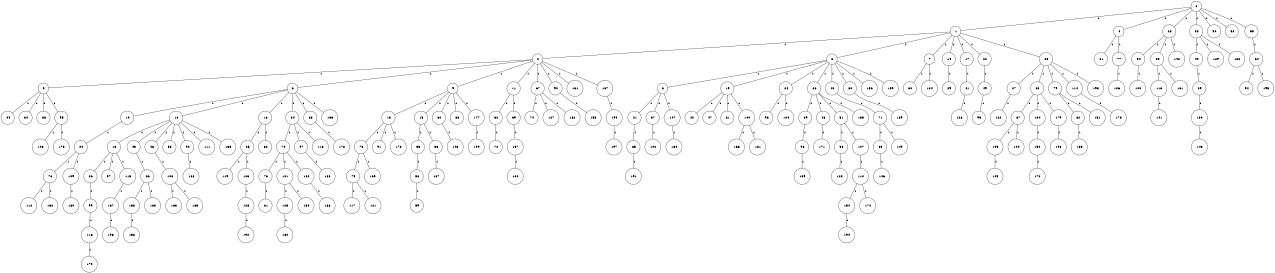 graph G {
size="8.5,11;"
ratio = "expand;"
fixedsize="true;"
overlap="scale;"
node[shape=circle,width=.12,hight=.12,fontsize=12]
edge[fontsize=12]

0[label=" 0" color=black, pos="0.41591802,0.70666471!"];
1[label=" 1" color=black, pos="0.17731233,2.7813414!"];
2[label=" 2" color=black, pos="1.5876619,1.386382!"];
3[label=" 3" color=black, pos="0.2063575,1.6455161!"];
4[label=" 4" color=black, pos="0.94014786,0.2282855!"];
5[label=" 5" color=black, pos="0.71413762,1.713266!"];
6[label=" 6" color=black, pos="0.20039564,2.5144337!"];
7[label=" 7" color=black, pos="0.93177864,0.72969609!"];
8[label=" 8" color=black, pos="0.081839533,2.7485584!"];
9[label=" 9" color=black, pos="1.4885921,1.5182056!"];
10[label=" 10" color=black, pos="0.76042202,1.956976!"];
11[label=" 11" color=black, pos="2.4622669,2.8728588!"];
12[label=" 12" color=black, pos="1.682564,2.4239288!"];
13[label=" 13" color=black, pos="0.028895186,1.6279377!"];
14[label=" 14" color=black, pos="2.1293728,2.8831237!"];
15[label=" 15" color=black, pos="1.7105857,1.4088481!"];
16[label=" 16" color=black, pos="0.049180625,2.0515771!"];
17[label=" 17" color=black, pos="0.68730639,0.61402671!"];
18[label=" 18" color=black, pos="1.4743702,0.41450793!"];
19[label=" 19" color=black, pos="0.17349471,2.3390519!"];
20[label=" 20" color=black, pos="0.38851107,0.2527603!"];
21[label=" 21" color=black, pos="0.9001756,2.6466971!"];
22[label=" 22" color=black, pos="0.023069386,0.090699878!"];
23[label=" 23" color=black, pos="1.1426407,1.5260803!"];
24[label=" 24" color=black, pos="0.65695459,2.729594!"];
25[label=" 25" color=black, pos="2.1474401,0.79198939!"];
26[label=" 26" color=black, pos="2.9146234,1.5584475!"];
27[label=" 27" color=black, pos="2.4938641,1.9441768!"];
28[label=" 28" color=black, pos="0.6604802,1.2997814!"];
29[label=" 29" color=black, pos="1.0776351,2.5902042!"];
30[label=" 30" color=black, pos="2.4762993,1.8343596!"];
31[label=" 31" color=black, pos="2.1804521,1.8107612!"];
32[label=" 32" color=black, pos="0.93809738,0.18166765!"];
33[label=" 33" color=black, pos="0.88397599,2.7073478!"];
34[label=" 34" color=black, pos="0.18015437,2.8867175!"];
35[label=" 35" color=black, pos="1.1632947,0.55639359!"];
36[label=" 36" color=black, pos="1.0278314,1.3844307!"];
37[label=" 37" color=black, pos="2.8026535,0.20617104!"];
38[label=" 38" color=black, pos="1.655539,2.8978927!"];
39[label=" 39" color=black, pos="1.4009706,2.6733978!"];
40[label=" 40" color=black, pos="2.2490093,0.42460543!"];
41[label=" 41" color=black, pos="0.82872249,1.9315846!"];
42[label=" 42" color=black, pos="0.39774853,0.6828953!"];
43[label=" 43" color=black, pos="0.64919644,2.3848182!"];
44[label=" 44" color=black, pos="0.095463881,2.7824944!"];
45[label=" 45" color=black, pos="1.7438839,2.1770701!"];
46[label=" 46" color=black, pos="2.0291961,2.235414!"];
47[label=" 47" color=black, pos="0.78361688,0.76923461!"];
48[label=" 48" color=black, pos="1.7638773,1.1656114!"];
49[label=" 49" color=black, pos="1.3257933,2.6014766!"];
50[label=" 50" color=black, pos="0.91549813,2.2845851!"];
51[label=" 51" color=black, pos="2.5236608,2.2417224!"];
52[label=" 52" color=black, pos="1.4386523,2.517242!"];
53[label=" 53" color=black, pos="2.0128822,1.5819591!"];
54[label=" 54" color=black, pos="0.76927505,2.472245!"];
55[label=" 55" color=black, pos="2.7261849,2.5855181!"];
56[label=" 56" color=black, pos="1.4353196,2.0826619!"];
57[label=" 57" color=black, pos="0.84832543,2.4846547!"];
58[label=" 58" color=black, pos="2.9685104,2.3285181!"];
59[label=" 59" color=black, pos="2.4386431,0.11129581!"];
60[label=" 60" color=black, pos="2.5944574,1.0598314!"];
61[label=" 61" color=black, pos="2.32285,2.6494179!"];
62[label=" 62" color=black, pos="1.4591636,0.64501697!"];
63[label=" 63" color=black, pos="0.3631425,1.6754106!"];
64[label=" 64" color=black, pos="1.9816645,1.559575!"];
65[label=" 65" color=black, pos="1.442211,1.5938134!"];
66[label=" 66" color=black, pos="2.8134694,1.9028925!"];
67[label=" 67" color=black, pos="2.4925721,1.1294078!"];
68[label=" 68" color=black, pos="2.6427261,1.6943691!"];
69[label=" 69" color=black, pos="2.8310298,0.057701163!"];
70[label=" 70" color=black, pos="1.46545,1.4755418!"];
71[label=" 71" color=black, pos="0.93325316,0.62705456!"];
72[label=" 72" color=black, pos="2.9090249,2.7449075!"];
73[label=" 73" color=black, pos="2.2308592,1.7619572!"];
74[label=" 74" color=black, pos="2.2610525,2.2964412!"];
75[label=" 75" color=black, pos="1.679038,1.8406541!"];
76[label=" 76" color=black, pos="0.61508822,0.28734024!"];
77[label=" 77" color=black, pos="2.8788102,1.7363113!"];
78[label=" 78" color=black, pos="1.0477595,2.1728526!"];
79[label=" 79" color=black, pos="0.36280553,1.8959303!"];
80[label=" 80" color=black, pos="1.9865368,0.62306632!"];
81[label=" 81" color=black, pos="2.9795587,1.2617247!"];
82[label=" 82" color=black, pos="1.0498732,1.9942359!"];
83[label=" 83" color=black, pos="1.9840148,1.0506753!"];
84[label=" 84" color=black, pos="0.36991317,2.045221!"];
85[label=" 85" color=black, pos="0.68305698,1.5929836!"];
86[label=" 86" color=black, pos="0.99338547,2.7118292!"];
87[label=" 87" color=black, pos="0.56574345,1.6280214!"];
88[label=" 88" color=black, pos="2.2485973,1.7696762!"];
89[label=" 89" color=black, pos="1.6361113,0.4687673!"];
90[label=" 90" color=black, pos="0.58956679,2.4148957!"];
91[label=" 91" color=black, pos="2.2978931,1.1726847!"];
92[label=" 92" color=black, pos="2.8035867,1.9165297!"];
93[label=" 93" color=black, pos="2.9994381,2.2174601!"];
94[label=" 94" color=black, pos="2.2753496,2.3490146!"];
95[label=" 95" color=black, pos="0.53704887,0.39337321!"];
96[label=" 96" color=black, pos="1.2281238,1.0138023!"];
97[label=" 97" color=black, pos="1.1944504,1.5502196!"];
98[label=" 98" color=black, pos="2.9455727,1.3575988!"];
99[label=" 99" color=black, pos="0.43068643,0.91127215!"];
100[label=" 100" color=black, pos="1.7481892,0.72091672!"];
101[label=" 101" color=black, pos="2.3373152,1.7404509!"];
102[label=" 102" color=black, pos="1.8676662,1.4537577!"];
103[label=" 103" color=black, pos="0.06650149,2.1903613!"];
104[label=" 104" color=black, pos="2.0101804,1.1588604!"];
105[label=" 105" color=black, pos="0.68673311,0.98864787!"];
106[label=" 106" color=black, pos="1.6741953,1.8757717!"];
107[label=" 107" color=black, pos="2.8765301,2.3391548!"];
108[label=" 108" color=black, pos="1.6148457,2.3723467!"];
109[label=" 109" color=black, pos="2.9984484,0.56482556!"];
110[label=" 110" color=black, pos="1.2022631,2.2708298!"];
111[label=" 111" color=black, pos="0.8657142,0.56338987!"];
112[label=" 112" color=black, pos="2.6653546,1.0805253!"];
113[label=" 113" color=black, pos="2.4313302,2.9843936!"];
114[label=" 114" color=black, pos="2.4154198,1.2104072!"];
115[label=" 115" color=black, pos="1.6472091,2.9166694!"];
116[label=" 116" color=black, pos="2.6096337,0.2142156!"];
117[label=" 117" color=black, pos="1.4018137,1.4741967!"];
118[label=" 118" color=black, pos="2.7976244,2.8728414!"];
119[label=" 119" color=black, pos="2.2062176,2.5392332!"];
120[label=" 120" color=black, pos="0.1584815,2.2236599!"];
121[label=" 121" color=black, pos="2.6889316,2.6953372!"];
122[label=" 122" color=black, pos="1.0682187,1.3963014!"];
123[label=" 123" color=black, pos="1.4553065,1.9774825!"];
124[label=" 124" color=black, pos="1.6019869,2.6730223!"];
125[label=" 125" color=black, pos="2.9707393,0.60787739!"];
126[label=" 126" color=black, pos="1.8922455,2.4317023!"];
127[label=" 127" color=black, pos="2.9169501,0.97003521!"];
128[label=" 128" color=black, pos="1.590694,1.6652433!"];
129[label=" 129" color=black, pos="2.4017485,2.3839771!"];
130[label=" 130" color=black, pos="0.26632488,0.18539495!"];
131[label=" 131" color=black, pos="0.093249307,0.78657156!"];
132[label=" 132" color=black, pos="1.3545756,2.6990367!"];
133[label=" 133" color=black, pos="1.6068128,2.0936786!"];
134[label=" 134" color=black, pos="1.7876329,1.5975214!"];
135[label=" 135" color=black, pos="1.4963164,0.78001462!"];
136[label=" 136" color=black, pos="0.76125165,1.3666361!"];
137[label=" 137" color=black, pos="2.8058383,2.6329674!"];
138[label=" 138" color=black, pos="2.5308917,0.79379463!"];
139[label=" 139" color=black, pos="2.9812398,2.3193772!"];
140[label=" 140" color=black, pos="0.039960003,2.6611303!"];
141[label=" 141" color=black, pos="2.325328,2.1458311!"];
142[label=" 142" color=black, pos="1.2801897,0.81754399!"];
143[label=" 143" color=black, pos="1.310909,0.86351661!"];
144[label=" 144" color=black, pos="2.0428165,1.2351608!"];
145[label=" 145" color=black, pos="2.9807658,0.92081808!"];
146[label=" 146" color=black, pos="1.6864905,0.13579849!"];
147[label=" 147" color=black, pos="0.2949789,0.0035457117!"];
148[label=" 148" color=black, pos="2.4735895,2.9817117!"];
149[label=" 149" color=black, pos="2.4194848,1.9118785!"];
150[label=" 150" color=black, pos="0.87089529,1.4761807!"];
151[label=" 151" color=black, pos="0.32698115,1.253965!"];
152[label=" 152" color=black, pos="0.56985,2.2184525!"];
153[label=" 153" color=black, pos="0.35725403,1.0622733!"];
154[label=" 154" color=black, pos="1.8538833,1.7114749!"];
155[label=" 155" color=black, pos="2.6532475,0.48380109!"];
156[label=" 156" color=black, pos="1.3796966,2.9257546!"];
157[label=" 157" color=black, pos="2.5930556,2.4988559!"];
158[label=" 158" color=black, pos="0.5670557,0.64575522!"];
159[label=" 159" color=black, pos="2.314734,1.2638345!"];
160[label=" 160" color=black, pos="0.38884602,1.4351998!"];
161[label=" 161" color=black, pos="1.6215576,0.78984462!"];
162[label=" 162" color=black, pos="2.695545,2.6243031!"];
163[label=" 163" color=black, pos="0.21634012,2.4756295!"];
164[label=" 164" color=black, pos="0.57361697,2.3952181!"];
165[label=" 165" color=black, pos="1.2390172,1.6306235!"];
166[label=" 166" color=black, pos="0.86911061,2.7001098!"];
167[label=" 167" color=black, pos="1.1760989,1.0684285!"];
168[label=" 168" color=black, pos="2.4462313,1.311045!"];
169[label=" 169" color=black, pos="1.0011015,1.5432298!"];
170[label=" 170" color=black, pos="0.60220912,0.045438883!"];
171[label=" 171" color=black, pos="1.2756371,1.4145859!"];
172[label=" 172" color=black, pos="0.92245244,0.015926638!"];
173[label=" 173" color=black, pos="0.70387797,1.9675426!"];
174[label=" 174" color=black, pos="1.9229289,2.7568332!"];
175[label=" 175" color=black, pos="2.6315967,2.6639727!"];
176[label=" 176" color=black, pos="1.32889,1.145617!"];
177[label=" 177" color=black, pos="2.0759073,1.026638!"];
178[label=" 178" color=black, pos="1.8563797,1.4966657!"];
179[label=" 179" color=black, pos="0.59314521,0.9812708!"];
180[label=" 180" color=black, pos="1.7210556,2.6770673!"];
181[label=" 181" color=black, pos="0.64374758,1.9979221!"];
182[label=" 182" color=black, pos="2.3122623,0.6657042!"];
183[label=" 183" color=black, pos="2.580017,1.0216871!"];
184[label=" 184" color=black, pos="1.3046946,2.2388986!"];
185[label=" 185" color=black, pos="0.85615081,0.058718292!"];
186[label=" 186" color=black, pos="1.3376134,2.8445472!"];
187[label=" 187" color=black, pos="2.4666355,2.4463562!"];
188[label=" 188" color=black, pos="1.8230155,2.6126246!"];
189[label=" 189" color=black, pos="0.76803347,2.0334395!"];
190[label=" 190" color=black, pos="2.365302,2.0241549!"];
191[label=" 191" color=black, pos="1.0288206,1.854226!"];
192[label=" 192" color=black, pos="0.21314599,0.71411705!"];
193[label=" 193" color=black, pos="2.3586611,2.7818273!"];
194[label=" 194" color=black, pos="0.32821929,1.627033!"];
195[label=" 195" color=black, pos="0.45219258,2.9825459!"];
196[label=" 196" color=black, pos="0.1968128,0.74197114!"];
197[label=" 197" color=black, pos="1.2057173,1.0451421!"];
198[label=" 198" color=black, pos="1.4745543,1.5163383!"];
199[label=" 199" color=black, pos="0.1151389,1.8368901!"];
0--1[label="1"]
0--4[label="1"]
0--28[label="1"]
0--33[label="1"]
0--50[label="1"]
0--52[label="1"]
0--55[label="1"]
1--2[label="1"]
1--3[label="1"]
1--7[label="1"]
1--14[label="1"]
1--17[label="1"]
1--22[label="1"]
1--23[label="1"]
2--5[label="1"]
2--6[label="1"]
2--9[label="1"]
2--11[label="1"]
2--67[label="1"]
2--90[label="1"]
2--131[label="1"]
2--187[label="1"]
3--8[label="1"]
3--19[label="1"]
3--24[label="1"]
3--26[label="1"]
3--43[label="1"]
3--80[label="1"]
3--156[label="1"]
3--159[label="1"]
4--31[label="1"]
4--77[label="1"]
5--44[label="1"]
5--84[label="1"]
5--86[label="1"]
5--95[label="1"]
6--10[label="1"]
6--12[label="1"]
6--18[label="1"]
6--34[label="1"]
6--68[label="1"]
6--133[label="1"]
7--30[label="1"]
7--124[label="1"]
8--21[label="1"]
8--37[label="1"]
8--147[label="1"]
9--13[label="1"]
9--15[label="1"]
9--60[label="1"]
9--88[label="1"]
9--177[label="1"]
10--20[label="1"]
11--32[label="1"]
11--69[label="1"]
12--16[label="1"]
12--45[label="1"]
12--46[label="1"]
12--53[label="1"]
12--92[label="1"]
12--111[label="1"]
12--136[label="1"]
13--73[label="1"]
13--91[label="1"]
13--173[label="1"]
14--29[label="1"]
15--35[label="1"]
15--38[label="1"]
16--36[label="1"]
16--57[label="1"]
16--115[label="1"]
17--41[label="1"]
18--25[label="1"]
18--62[label="1"]
19--42[label="1"]
19--47[label="1"]
19--61[label="1"]
19--140[label="1"]
20--76[label="1"]
20--109[label="1"]
21--65[label="1"]
22--49[label="1"]
23--27[label="1"]
23--63[label="1"]
23--79[label="1"]
23--114[label="1"]
23--193[label="1"]
24--96[label="1"]
24--104[label="1"]
25--119[label="1"]
25--123[label="1"]
26--39[label="1"]
26--48[label="1"]
26--51[label="1"]
26--135[label="1"]
27--122[label="1"]
28--54[label="1"]
28--83[label="1"]
28--142[label="1"]
32--72[label="1"]
33--40[label="1"]
33--129[label="1"]
33--138[label="1"]
34--70[label="1"]
34--97[label="1"]
34--118[label="1"]
35--56[label="1"]
36--99[label="1"]
37--102[label="1"]
38--137[label="1"]
39--98[label="1"]
40--89[label="1"]
41--126[label="1"]
43--71[label="1"]
45--66[label="1"]
46--108[label="1"]
48--171[label="1"]
49--93[label="1"]
51--58[label="1"]
51--107[label="1"]
54--100[label="1"]
55--64[label="1"]
56--59[label="1"]
58--120[label="1"]
60--143[label="1"]
63--87[label="1"]
63--134[label="1"]
63--179[label="1"]
64--94[label="1"]
64--195[label="1"]
65--191[label="1"]
66--153[label="1"]
66--183[label="1"]
67--74[label="1"]
67--127[label="1"]
67--162[label="1"]
68--178[label="1"]
69--157[label="1"]
70--78[label="1"]
70--101[label="1"]
70--182[label="1"]
71--85[label="1"]
71--149[label="1"]
73--75[label="1"]
73--169[label="1"]
75--117[label="1"]
75--121[label="1"]
76--112[label="1"]
76--132[label="1"]
77--106[label="1"]
78--81[label="1"]
79--82[label="1"]
79--151[label="1"]
80--189[label="1"]
82--185[label="1"]
83--113[label="1"]
83--161[label="1"]
85--146[label="1"]
87--105[label="1"]
87--144[label="1"]
89--130[label="1"]
90--155[label="1"]
92--168[label="1"]
95--103[label="1"]
95--175[label="1"]
97--188[label="1"]
98--139[label="1"]
99--116[label="1"]
101--125[label="1"]
101--150[label="1"]
105--145[label="1"]
107--110[label="1"]
108--163[label="1"]
108--165[label="1"]
109--180[label="1"]
110--154[label="1"]
110--174[label="1"]
113--141[label="1"]
114--176[label="1"]
115--167[label="1"]
116--170[label="1"]
123--128[label="1"]
125--160[label="1"]
128--192[label="1"]
130--148[label="1"]
134--152[label="1"]
140--166[label="1"]
140--181[label="1"]
147--184[label="1"]
152--172[label="1"]
153--158[label="1"]
154--194[label="1"]
157--164[label="1"]
167--196[label="1"]
177--199[label="1"]
179--198[label="1"]
182--186[label="1"]
187--190[label="1"]
190--197[label="1"]

}
